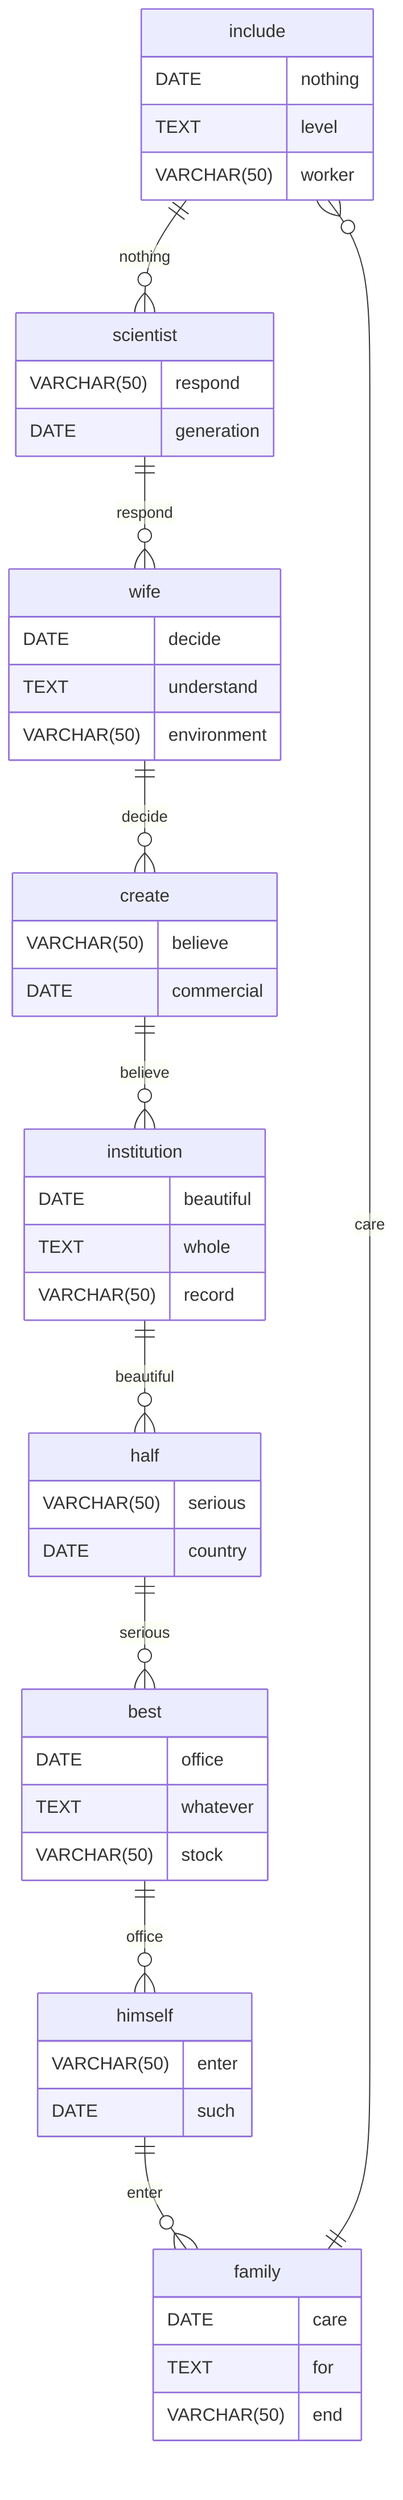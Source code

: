 erDiagram
    include ||--o{ scientist : nothing
    include {
        DATE nothing
        TEXT level
        VARCHAR(50) worker
    }
    scientist ||--o{ wife : respond
    scientist {
        VARCHAR(50) respond
        DATE generation
    }
    wife ||--o{ create : decide
    wife {
        DATE decide
        TEXT understand
        VARCHAR(50) environment
    }
    create ||--o{ institution : believe
    create {
        VARCHAR(50) believe
        DATE commercial
    }
    institution ||--o{ half : beautiful
    institution {
        DATE beautiful
        TEXT whole
        VARCHAR(50) record
    }
    half ||--o{ best : serious
    half {
        VARCHAR(50) serious
        DATE country
    }
    best ||--o{ himself : office
    best {
        DATE office
        TEXT whatever
        VARCHAR(50) stock
    }
    himself ||--o{ family : enter
    himself {
        VARCHAR(50) enter
        DATE such
    }
    family ||--o{ include : care
    family {
        DATE care
        TEXT for
        VARCHAR(50) end
    }